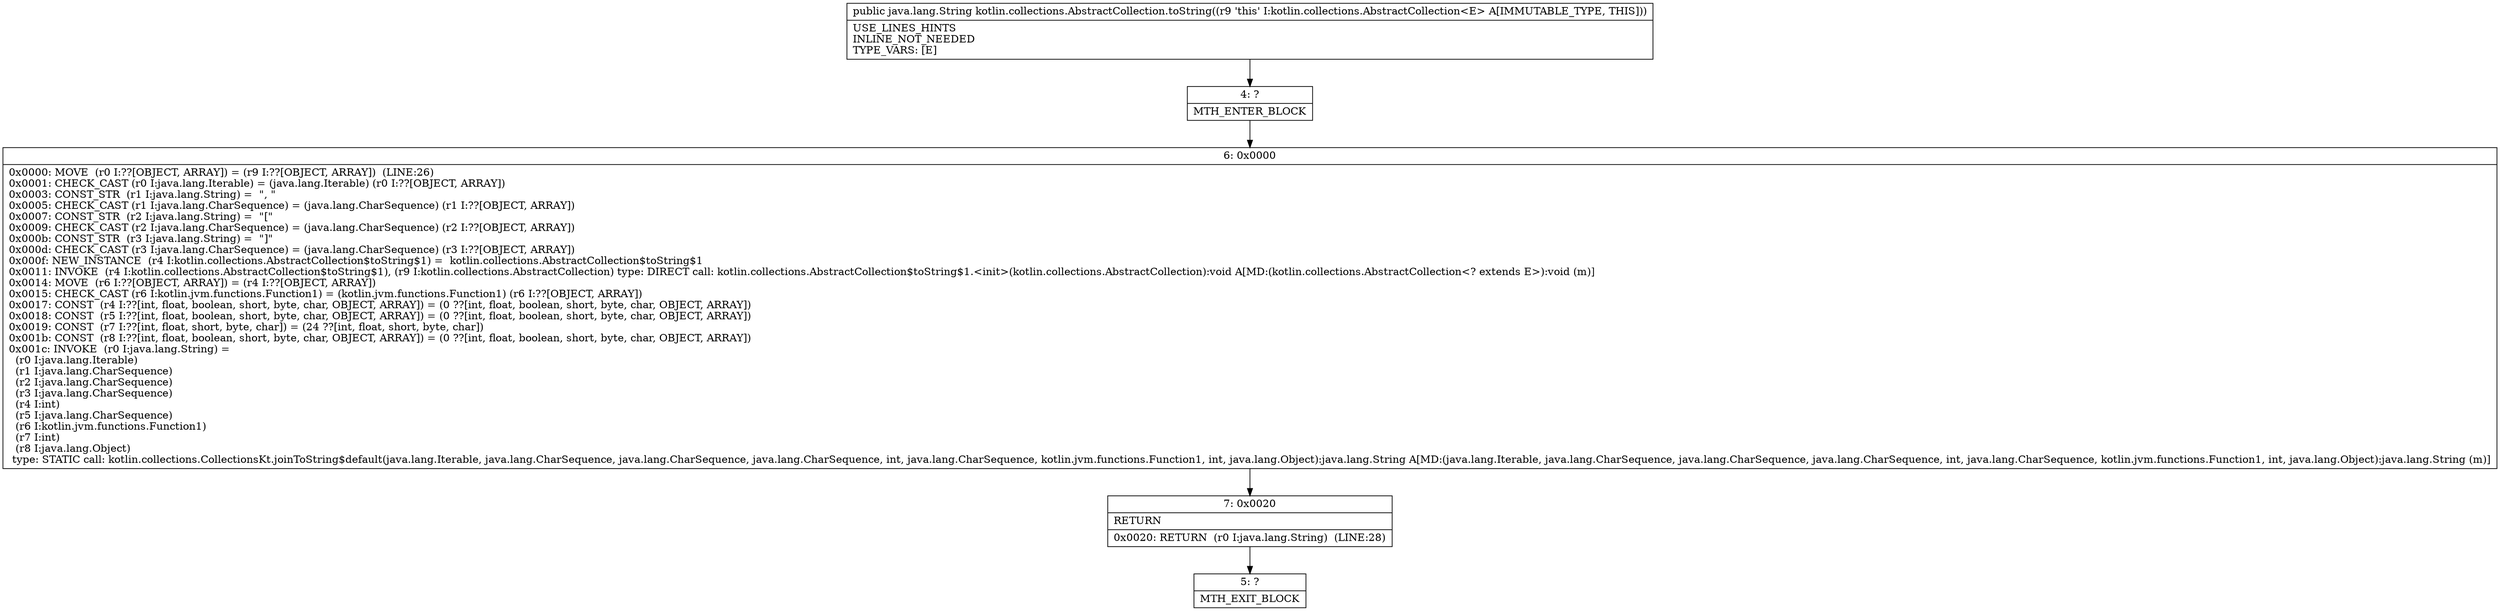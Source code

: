 digraph "CFG forkotlin.collections.AbstractCollection.toString()Ljava\/lang\/String;" {
Node_4 [shape=record,label="{4\:\ ?|MTH_ENTER_BLOCK\l}"];
Node_6 [shape=record,label="{6\:\ 0x0000|0x0000: MOVE  (r0 I:??[OBJECT, ARRAY]) = (r9 I:??[OBJECT, ARRAY])  (LINE:26)\l0x0001: CHECK_CAST (r0 I:java.lang.Iterable) = (java.lang.Iterable) (r0 I:??[OBJECT, ARRAY]) \l0x0003: CONST_STR  (r1 I:java.lang.String) =  \", \" \l0x0005: CHECK_CAST (r1 I:java.lang.CharSequence) = (java.lang.CharSequence) (r1 I:??[OBJECT, ARRAY]) \l0x0007: CONST_STR  (r2 I:java.lang.String) =  \"[\" \l0x0009: CHECK_CAST (r2 I:java.lang.CharSequence) = (java.lang.CharSequence) (r2 I:??[OBJECT, ARRAY]) \l0x000b: CONST_STR  (r3 I:java.lang.String) =  \"]\" \l0x000d: CHECK_CAST (r3 I:java.lang.CharSequence) = (java.lang.CharSequence) (r3 I:??[OBJECT, ARRAY]) \l0x000f: NEW_INSTANCE  (r4 I:kotlin.collections.AbstractCollection$toString$1) =  kotlin.collections.AbstractCollection$toString$1 \l0x0011: INVOKE  (r4 I:kotlin.collections.AbstractCollection$toString$1), (r9 I:kotlin.collections.AbstractCollection) type: DIRECT call: kotlin.collections.AbstractCollection$toString$1.\<init\>(kotlin.collections.AbstractCollection):void A[MD:(kotlin.collections.AbstractCollection\<? extends E\>):void (m)]\l0x0014: MOVE  (r6 I:??[OBJECT, ARRAY]) = (r4 I:??[OBJECT, ARRAY]) \l0x0015: CHECK_CAST (r6 I:kotlin.jvm.functions.Function1) = (kotlin.jvm.functions.Function1) (r6 I:??[OBJECT, ARRAY]) \l0x0017: CONST  (r4 I:??[int, float, boolean, short, byte, char, OBJECT, ARRAY]) = (0 ??[int, float, boolean, short, byte, char, OBJECT, ARRAY]) \l0x0018: CONST  (r5 I:??[int, float, boolean, short, byte, char, OBJECT, ARRAY]) = (0 ??[int, float, boolean, short, byte, char, OBJECT, ARRAY]) \l0x0019: CONST  (r7 I:??[int, float, short, byte, char]) = (24 ??[int, float, short, byte, char]) \l0x001b: CONST  (r8 I:??[int, float, boolean, short, byte, char, OBJECT, ARRAY]) = (0 ??[int, float, boolean, short, byte, char, OBJECT, ARRAY]) \l0x001c: INVOKE  (r0 I:java.lang.String) = \l  (r0 I:java.lang.Iterable)\l  (r1 I:java.lang.CharSequence)\l  (r2 I:java.lang.CharSequence)\l  (r3 I:java.lang.CharSequence)\l  (r4 I:int)\l  (r5 I:java.lang.CharSequence)\l  (r6 I:kotlin.jvm.functions.Function1)\l  (r7 I:int)\l  (r8 I:java.lang.Object)\l type: STATIC call: kotlin.collections.CollectionsKt.joinToString$default(java.lang.Iterable, java.lang.CharSequence, java.lang.CharSequence, java.lang.CharSequence, int, java.lang.CharSequence, kotlin.jvm.functions.Function1, int, java.lang.Object):java.lang.String A[MD:(java.lang.Iterable, java.lang.CharSequence, java.lang.CharSequence, java.lang.CharSequence, int, java.lang.CharSequence, kotlin.jvm.functions.Function1, int, java.lang.Object):java.lang.String (m)]\l}"];
Node_7 [shape=record,label="{7\:\ 0x0020|RETURN\l|0x0020: RETURN  (r0 I:java.lang.String)  (LINE:28)\l}"];
Node_5 [shape=record,label="{5\:\ ?|MTH_EXIT_BLOCK\l}"];
MethodNode[shape=record,label="{public java.lang.String kotlin.collections.AbstractCollection.toString((r9 'this' I:kotlin.collections.AbstractCollection\<E\> A[IMMUTABLE_TYPE, THIS]))  | USE_LINES_HINTS\lINLINE_NOT_NEEDED\lTYPE_VARS: [E]\l}"];
MethodNode -> Node_4;Node_4 -> Node_6;
Node_6 -> Node_7;
Node_7 -> Node_5;
}

